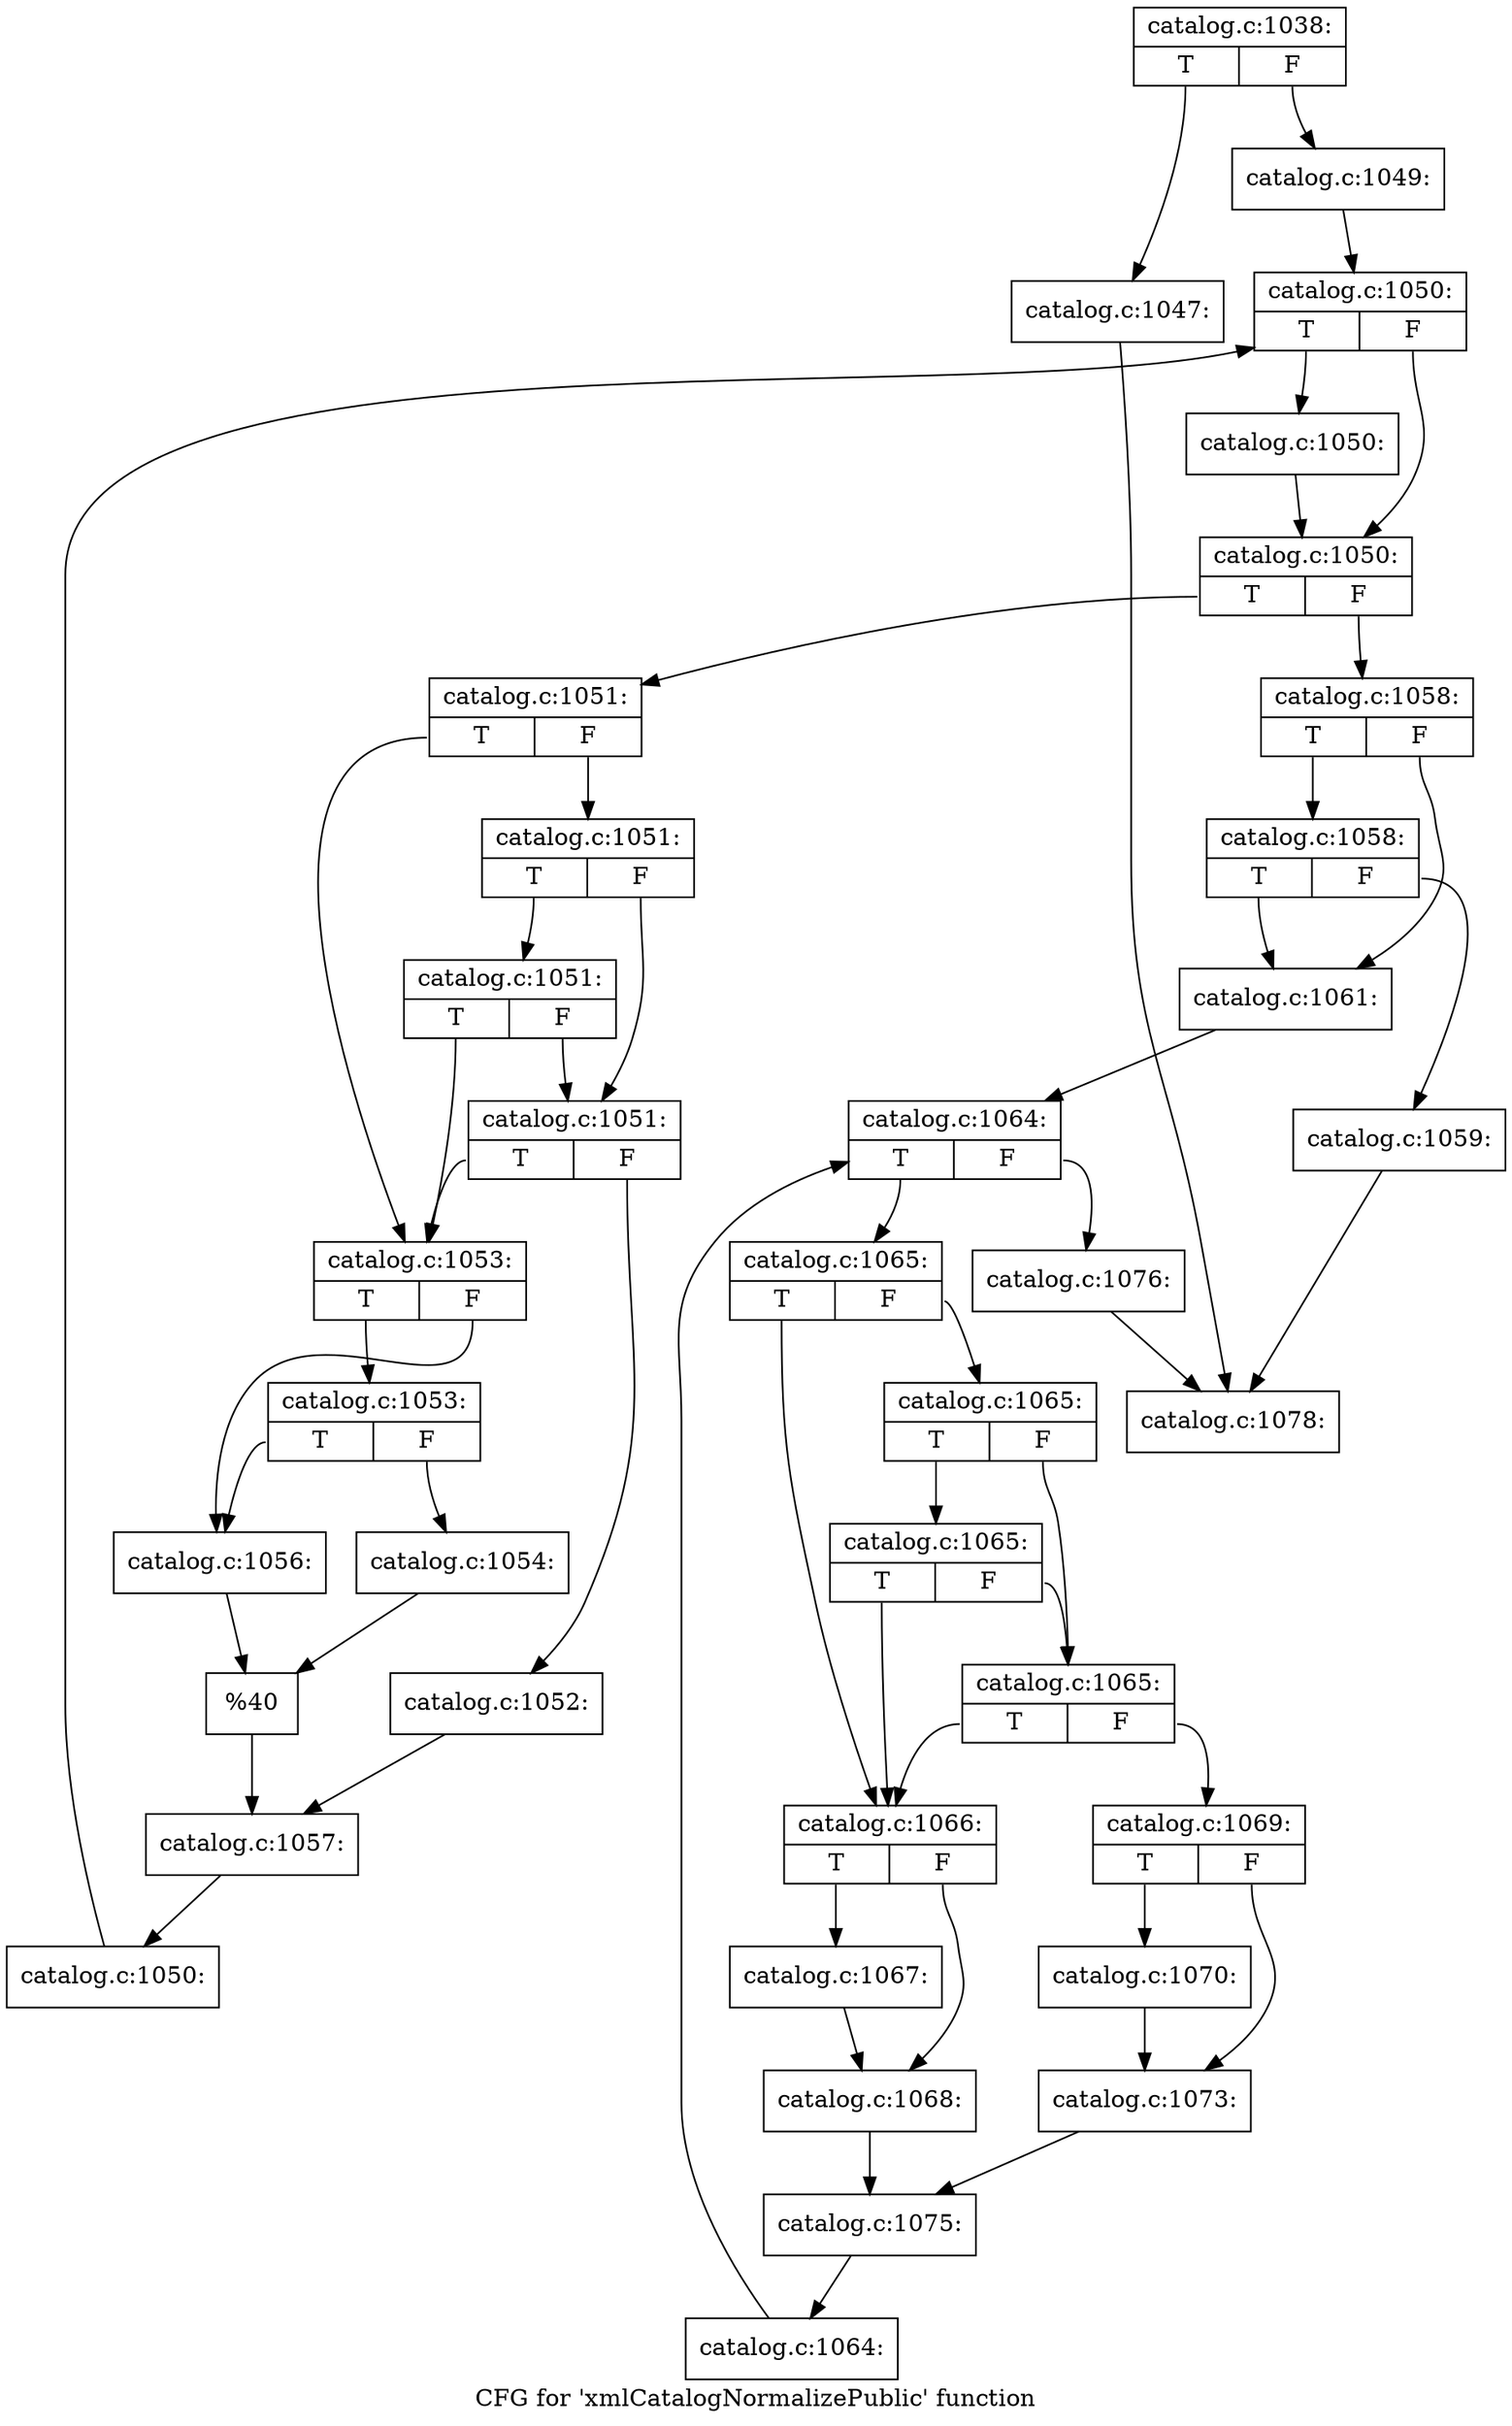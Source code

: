 digraph "CFG for 'xmlCatalogNormalizePublic' function" {
	label="CFG for 'xmlCatalogNormalizePublic' function";

	Node0x5650cc98e860 [shape=record,label="{catalog.c:1038:|{<s0>T|<s1>F}}"];
	Node0x5650cc98e860:s0 -> Node0x5650cc98fbd0;
	Node0x5650cc98e860:s1 -> Node0x5650cc98fc20;
	Node0x5650cc98fbd0 [shape=record,label="{catalog.c:1047:}"];
	Node0x5650cc98fbd0 -> Node0x5650cc98e8b0;
	Node0x5650cc98fc20 [shape=record,label="{catalog.c:1049:}"];
	Node0x5650cc98fc20 -> Node0x5650cc990320;
	Node0x5650cc990320 [shape=record,label="{catalog.c:1050:|{<s0>T|<s1>F}}"];
	Node0x5650cc990320:s0 -> Node0x5650cc9906d0;
	Node0x5650cc990320:s1 -> Node0x5650cc990680;
	Node0x5650cc9906d0 [shape=record,label="{catalog.c:1050:}"];
	Node0x5650cc9906d0 -> Node0x5650cc990680;
	Node0x5650cc990680 [shape=record,label="{catalog.c:1050:|{<s0>T|<s1>F}}"];
	Node0x5650cc990680:s0 -> Node0x5650cc990600;
	Node0x5650cc990680:s1 -> Node0x5650cc990160;
	Node0x5650cc990600 [shape=record,label="{catalog.c:1051:|{<s0>T|<s1>F}}"];
	Node0x5650cc990600:s0 -> Node0x5650cc990dd0;
	Node0x5650cc990600:s1 -> Node0x5650cc990ea0;
	Node0x5650cc990ea0 [shape=record,label="{catalog.c:1051:|{<s0>T|<s1>F}}"];
	Node0x5650cc990ea0:s0 -> Node0x5650cc991120;
	Node0x5650cc990ea0:s1 -> Node0x5650cc990e20;
	Node0x5650cc991120 [shape=record,label="{catalog.c:1051:|{<s0>T|<s1>F}}"];
	Node0x5650cc991120:s0 -> Node0x5650cc990dd0;
	Node0x5650cc991120:s1 -> Node0x5650cc990e20;
	Node0x5650cc990e20 [shape=record,label="{catalog.c:1051:|{<s0>T|<s1>F}}"];
	Node0x5650cc990e20:s0 -> Node0x5650cc990dd0;
	Node0x5650cc990e20:s1 -> Node0x5650cc990d30;
	Node0x5650cc990d30 [shape=record,label="{catalog.c:1052:}"];
	Node0x5650cc990d30 -> Node0x5650cc990d80;
	Node0x5650cc990dd0 [shape=record,label="{catalog.c:1053:|{<s0>T|<s1>F}}"];
	Node0x5650cc990dd0:s0 -> Node0x5650cc991aa0;
	Node0x5650cc990dd0:s1 -> Node0x5650cc991a50;
	Node0x5650cc991aa0 [shape=record,label="{catalog.c:1053:|{<s0>T|<s1>F}}"];
	Node0x5650cc991aa0:s0 -> Node0x5650cc991a50;
	Node0x5650cc991aa0:s1 -> Node0x5650cc9919b0;
	Node0x5650cc9919b0 [shape=record,label="{catalog.c:1054:}"];
	Node0x5650cc9919b0 -> Node0x5650cc991a00;
	Node0x5650cc991a50 [shape=record,label="{catalog.c:1056:}"];
	Node0x5650cc991a50 -> Node0x5650cc991a00;
	Node0x5650cc991a00 [shape=record,label="{%40}"];
	Node0x5650cc991a00 -> Node0x5650cc990d80;
	Node0x5650cc990d80 [shape=record,label="{catalog.c:1057:}"];
	Node0x5650cc990d80 -> Node0x5650cc990570;
	Node0x5650cc990570 [shape=record,label="{catalog.c:1050:}"];
	Node0x5650cc990570 -> Node0x5650cc990320;
	Node0x5650cc990160 [shape=record,label="{catalog.c:1058:|{<s0>T|<s1>F}}"];
	Node0x5650cc990160:s0 -> Node0x5650cc9927b0;
	Node0x5650cc990160:s1 -> Node0x5650cc992760;
	Node0x5650cc9927b0 [shape=record,label="{catalog.c:1058:|{<s0>T|<s1>F}}"];
	Node0x5650cc9927b0:s0 -> Node0x5650cc992760;
	Node0x5650cc9927b0:s1 -> Node0x5650cc992710;
	Node0x5650cc992710 [shape=record,label="{catalog.c:1059:}"];
	Node0x5650cc992710 -> Node0x5650cc98e8b0;
	Node0x5650cc992760 [shape=record,label="{catalog.c:1061:}"];
	Node0x5650cc992760 -> Node0x5650cc9933c0;
	Node0x5650cc9933c0 [shape=record,label="{catalog.c:1064:|{<s0>T|<s1>F}}"];
	Node0x5650cc9933c0:s0 -> Node0x5650cc9936a0;
	Node0x5650cc9933c0:s1 -> Node0x5650cc9931c0;
	Node0x5650cc9936a0 [shape=record,label="{catalog.c:1065:|{<s0>T|<s1>F}}"];
	Node0x5650cc9936a0:s0 -> Node0x5650cc993ad0;
	Node0x5650cc9936a0:s1 -> Node0x5650cc993c40;
	Node0x5650cc993c40 [shape=record,label="{catalog.c:1065:|{<s0>T|<s1>F}}"];
	Node0x5650cc993c40:s0 -> Node0x5650cc993e40;
	Node0x5650cc993c40:s1 -> Node0x5650cc993bc0;
	Node0x5650cc993e40 [shape=record,label="{catalog.c:1065:|{<s0>T|<s1>F}}"];
	Node0x5650cc993e40:s0 -> Node0x5650cc993ad0;
	Node0x5650cc993e40:s1 -> Node0x5650cc993bc0;
	Node0x5650cc993bc0 [shape=record,label="{catalog.c:1065:|{<s0>T|<s1>F}}"];
	Node0x5650cc993bc0:s0 -> Node0x5650cc993ad0;
	Node0x5650cc993bc0:s1 -> Node0x5650cc993b70;
	Node0x5650cc993ad0 [shape=record,label="{catalog.c:1066:|{<s0>T|<s1>F}}"];
	Node0x5650cc993ad0:s0 -> Node0x5650cc994630;
	Node0x5650cc993ad0:s1 -> Node0x5650cc994680;
	Node0x5650cc994630 [shape=record,label="{catalog.c:1067:}"];
	Node0x5650cc994630 -> Node0x5650cc994680;
	Node0x5650cc994680 [shape=record,label="{catalog.c:1068:}"];
	Node0x5650cc994680 -> Node0x5650cc993b20;
	Node0x5650cc993b70 [shape=record,label="{catalog.c:1069:|{<s0>T|<s1>F}}"];
	Node0x5650cc993b70:s0 -> Node0x5650cc994c40;
	Node0x5650cc993b70:s1 -> Node0x5650cc994c90;
	Node0x5650cc994c40 [shape=record,label="{catalog.c:1070:}"];
	Node0x5650cc994c40 -> Node0x5650cc994c90;
	Node0x5650cc994c90 [shape=record,label="{catalog.c:1073:}"];
	Node0x5650cc994c90 -> Node0x5650cc993b20;
	Node0x5650cc993b20 [shape=record,label="{catalog.c:1075:}"];
	Node0x5650cc993b20 -> Node0x5650cc993610;
	Node0x5650cc993610 [shape=record,label="{catalog.c:1064:}"];
	Node0x5650cc993610 -> Node0x5650cc9933c0;
	Node0x5650cc9931c0 [shape=record,label="{catalog.c:1076:}"];
	Node0x5650cc9931c0 -> Node0x5650cc98e8b0;
	Node0x5650cc98e8b0 [shape=record,label="{catalog.c:1078:}"];
}
